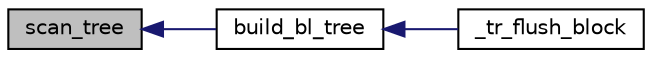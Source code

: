 digraph G
{
  edge [fontname="Helvetica",fontsize="10",labelfontname="Helvetica",labelfontsize="10"];
  node [fontname="Helvetica",fontsize="10",shape=record];
  rankdir="LR";
  Node1 [label="scan_tree",height=0.2,width=0.4,color="black", fillcolor="grey75", style="filled" fontcolor="black"];
  Node1 -> Node2 [dir="back",color="midnightblue",fontsize="10",style="solid",fontname="Helvetica"];
  Node2 [label="build_bl_tree",height=0.2,width=0.4,color="black", fillcolor="white", style="filled",URL="$trees_8c.html#aef05b1c8b7f7ef2902111a8f415ead66"];
  Node2 -> Node3 [dir="back",color="midnightblue",fontsize="10",style="solid",fontname="Helvetica"];
  Node3 [label="_tr_flush_block",height=0.2,width=0.4,color="black", fillcolor="white", style="filled",URL="$trees_8c.html#aafe54369cbbb97972279a82a3b6c699e"];
}
